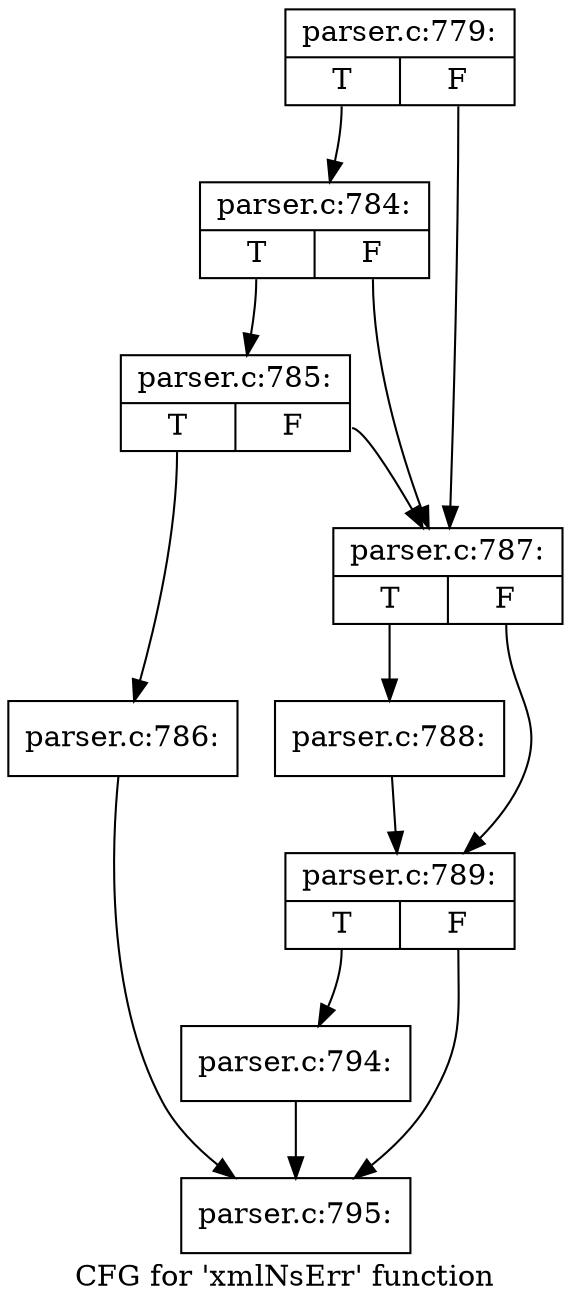digraph "CFG for 'xmlNsErr' function" {
	label="CFG for 'xmlNsErr' function";

	Node0x5c88a40 [shape=record,label="{parser.c:779:|{<s0>T|<s1>F}}"];
	Node0x5c88a40:s0 -> Node0x60aaa60;
	Node0x5c88a40:s1 -> Node0x60aa990;
	Node0x60aaa60 [shape=record,label="{parser.c:784:|{<s0>T|<s1>F}}"];
	Node0x60aaa60:s0 -> Node0x60aa9e0;
	Node0x60aaa60:s1 -> Node0x60aa990;
	Node0x60aa9e0 [shape=record,label="{parser.c:785:|{<s0>T|<s1>F}}"];
	Node0x60aa9e0:s0 -> Node0x60aa940;
	Node0x60aa9e0:s1 -> Node0x60aa990;
	Node0x60aa940 [shape=record,label="{parser.c:786:}"];
	Node0x60aa940 -> Node0x60ac7f0;
	Node0x60aa990 [shape=record,label="{parser.c:787:|{<s0>T|<s1>F}}"];
	Node0x60aa990:s0 -> Node0x60ab4d0;
	Node0x60aa990:s1 -> Node0x60ab520;
	Node0x60ab4d0 [shape=record,label="{parser.c:788:}"];
	Node0x60ab4d0 -> Node0x60ab520;
	Node0x60ab520 [shape=record,label="{parser.c:789:|{<s0>T|<s1>F}}"];
	Node0x60ab520:s0 -> Node0x60abb70;
	Node0x60ab520:s1 -> Node0x60ac7f0;
	Node0x60abb70 [shape=record,label="{parser.c:794:}"];
	Node0x60abb70 -> Node0x60ac7f0;
	Node0x60ac7f0 [shape=record,label="{parser.c:795:}"];
}
